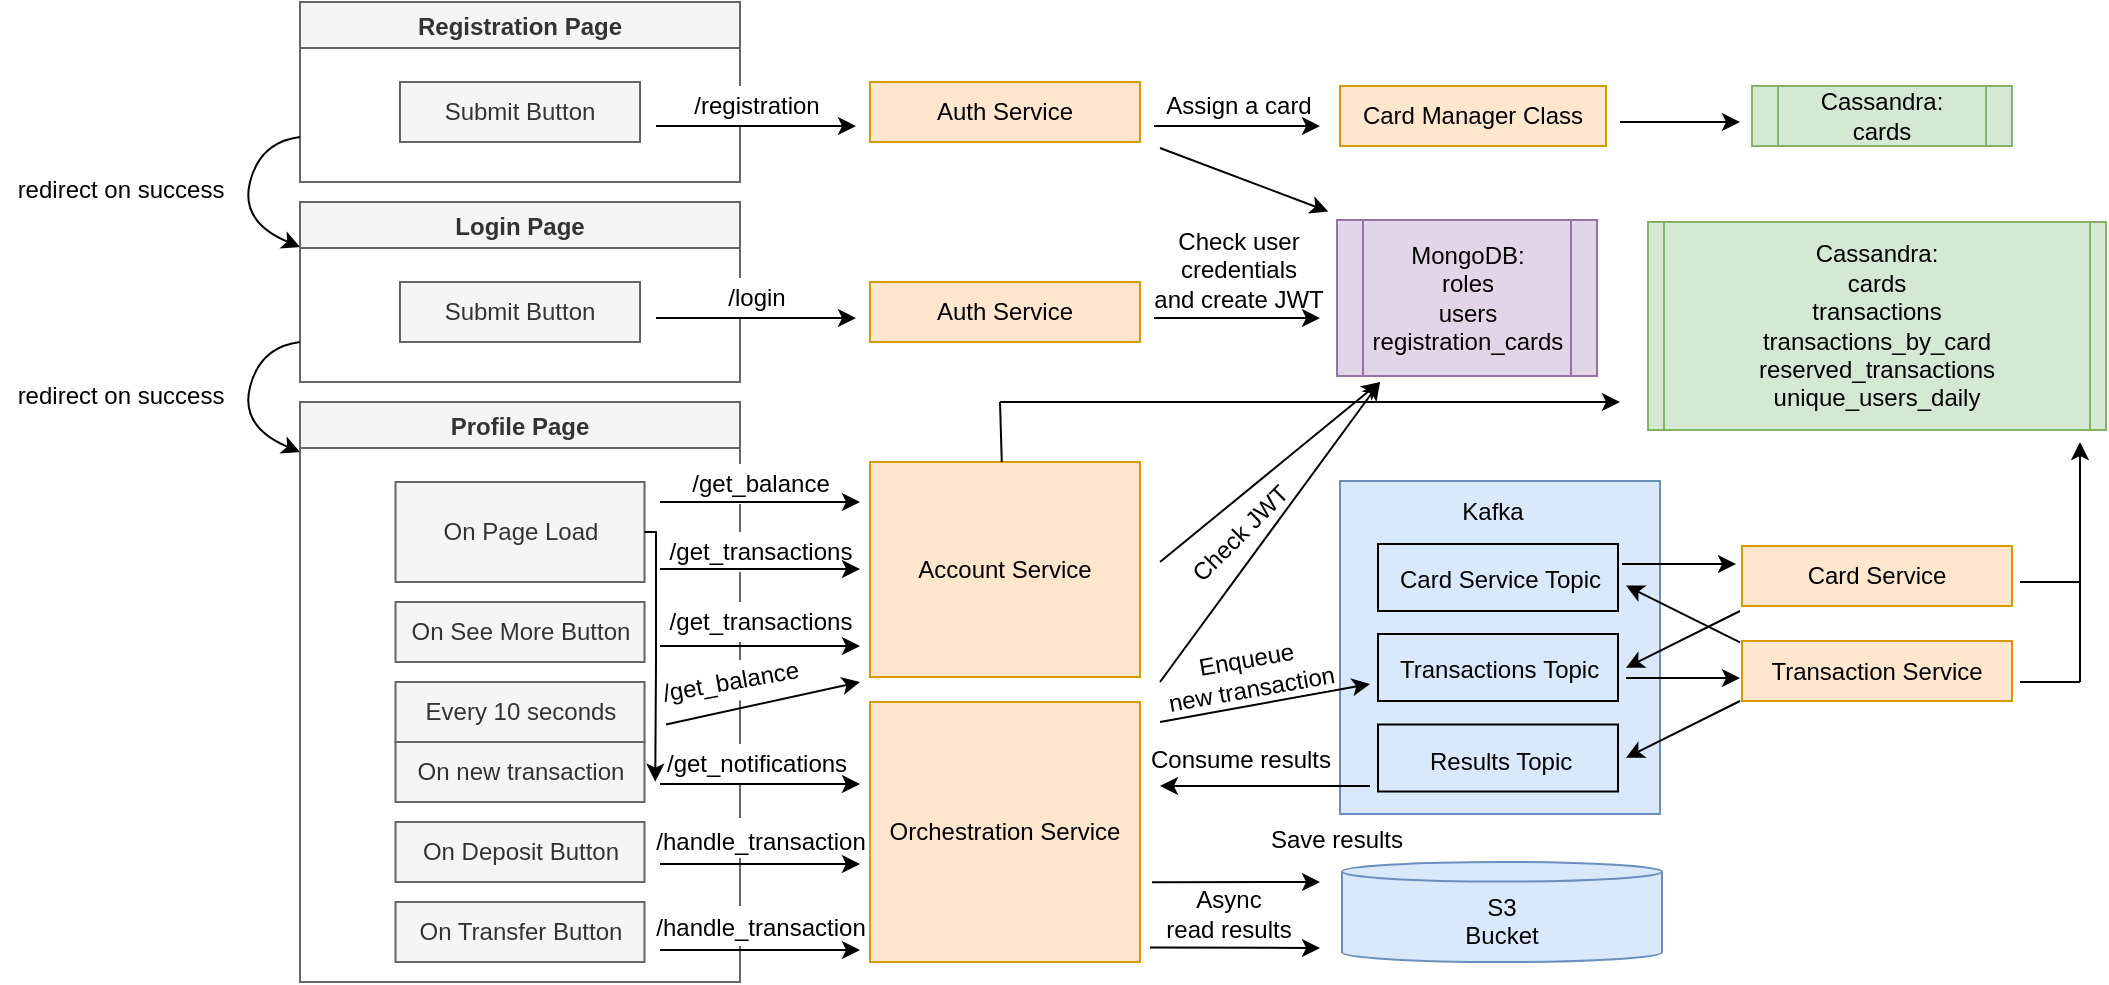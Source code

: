 <mxfile version="20.2.4" type="device"><diagram id="BfUR6Ue2s-Pt6RuJuwau" name="Page-1"><mxGraphModel dx="1125" dy="637" grid="1" gridSize="10" guides="1" tooltips="1" connect="1" arrows="1" fold="1" page="1" pageScale="1" pageWidth="827" pageHeight="1169" math="0" shadow="0"><root><mxCell id="0"/><mxCell id="1" parent="0"/><mxCell id="9QnEmQ-eFbMCWHLw3928-132" value="&lt;span style=&quot;background-color: rgb(255, 255, 255);&quot;&gt;Async &lt;br&gt;read results&lt;/span&gt;" style="text;html=1;align=center;verticalAlign=middle;resizable=0;points=[];autosize=1;fillColor=none;" parent="1" vertex="1"><mxGeometry x="604" y="801" width="80" height="30" as="geometry"/></mxCell><mxCell id="9QnEmQ-eFbMCWHLw3928-104" value="" style="rounded=0;whiteSpace=wrap;html=1;fillColor=#dae8fc;strokeColor=#6c8ebf;" parent="1" vertex="1"><mxGeometry x="700" y="599.5" width="160" height="166.5" as="geometry"/></mxCell><mxCell id="9QnEmQ-eFbMCWHLw3928-44" value="Profile Page" style="swimlane;fillColor=#f5f5f5;strokeColor=#666666;fontColor=#333333;" parent="1" vertex="1"><mxGeometry x="180" y="560" width="220" height="290" as="geometry"/></mxCell><mxCell id="9QnEmQ-eFbMCWHLw3928-46" value="On See More Button" style="rounded=0;whiteSpace=wrap;html=1;fillColor=#f5f5f5;fontColor=#333333;strokeColor=#666666;" parent="9QnEmQ-eFbMCWHLw3928-44" vertex="1"><mxGeometry x="47.75" y="100" width="124.5" height="30" as="geometry"/></mxCell><mxCell id="9QnEmQ-eFbMCWHLw3928-48" value="On Deposit Button" style="rounded=0;whiteSpace=wrap;html=1;fillColor=#f5f5f5;fontColor=#333333;strokeColor=#666666;" parent="9QnEmQ-eFbMCWHLw3928-44" vertex="1"><mxGeometry x="47.75" y="210" width="124.5" height="30" as="geometry"/></mxCell><mxCell id="9QnEmQ-eFbMCWHLw3928-49" value="On Transfer Button" style="rounded=0;whiteSpace=wrap;html=1;fillColor=#f5f5f5;fontColor=#333333;strokeColor=#666666;" parent="9QnEmQ-eFbMCWHLw3928-44" vertex="1"><mxGeometry x="47.75" y="250" width="124.5" height="30" as="geometry"/></mxCell><mxCell id="9QnEmQ-eFbMCWHLw3928-47" value="Every 10 seconds" style="rounded=0;whiteSpace=wrap;html=1;fillColor=#f5f5f5;fontColor=#333333;strokeColor=#666666;" parent="9QnEmQ-eFbMCWHLw3928-44" vertex="1"><mxGeometry x="47.75" y="140" width="124.5" height="30" as="geometry"/></mxCell><mxCell id="9QnEmQ-eFbMCWHLw3928-45" value="On Page Load" style="rounded=0;whiteSpace=wrap;html=1;fillColor=#f5f5f5;fontColor=#333333;strokeColor=#666666;" parent="9QnEmQ-eFbMCWHLw3928-44" vertex="1"><mxGeometry x="47.75" y="40" width="124.5" height="50" as="geometry"/></mxCell><mxCell id="9QnEmQ-eFbMCWHLw3928-80" value="On new transaction" style="rounded=0;whiteSpace=wrap;html=1;fillColor=#f5f5f5;fontColor=#333333;strokeColor=#666666;" parent="9QnEmQ-eFbMCWHLw3928-44" vertex="1"><mxGeometry x="47.75" y="170" width="124.5" height="30" as="geometry"/></mxCell><mxCell id="9QnEmQ-eFbMCWHLw3928-81" value="&amp;nbsp; &amp;nbsp; &amp;nbsp; &amp;nbsp; &amp;nbsp; &amp;nbsp; &amp;nbsp; &amp;nbsp; &amp;nbsp; &amp;nbsp; &amp;nbsp; &amp;nbsp; &amp;nbsp; &amp;nbsp;&amp;nbsp;" style="text;html=1;align=center;verticalAlign=middle;resizable=0;points=[];autosize=1;strokeColor=none;fillColor=default;" parent="1" vertex="1"><mxGeometry x="353" y="768" width="110" height="20" as="geometry"/></mxCell><mxCell id="9QnEmQ-eFbMCWHLw3928-28" value="&lt;span style=&quot;&quot;&gt;/&lt;/span&gt;&lt;span style=&quot;&quot;&gt;get_transactions&lt;/span&gt;" style="text;html=1;align=center;verticalAlign=middle;resizable=0;points=[];autosize=1;strokeColor=none;fillColor=default;" parent="1" vertex="1"><mxGeometry x="355" y="625" width="110" height="20" as="geometry"/></mxCell><mxCell id="9QnEmQ-eFbMCWHLw3928-25" value="&lt;span style=&quot;&quot;&gt;/get_balance&lt;/span&gt;" style="text;html=1;align=center;verticalAlign=middle;resizable=0;points=[];autosize=1;strokeColor=none;fillColor=default;" parent="1" vertex="1"><mxGeometry x="370" y="591" width="80" height="20" as="geometry"/></mxCell><mxCell id="9QnEmQ-eFbMCWHLw3928-6" value="Auth Service" style="rounded=0;whiteSpace=wrap;html=1;fillColor=#ffe6cc;strokeColor=#d79b00;" parent="1" vertex="1"><mxGeometry x="465" y="400" width="135" height="30" as="geometry"/></mxCell><mxCell id="9QnEmQ-eFbMCWHLw3928-21" value="redirect on success" style="text;html=1;align=center;verticalAlign=middle;resizable=0;points=[];autosize=1;strokeColor=none;fillColor=none;" parent="1" vertex="1"><mxGeometry x="30" y="444" width="120" height="20" as="geometry"/></mxCell><mxCell id="9QnEmQ-eFbMCWHLw3928-24" value="" style="endArrow=classic;html=1;rounded=0;startArrow=none;startFill=0;" parent="1" edge="1"><mxGeometry width="50" height="50" relative="1" as="geometry"><mxPoint x="360" y="610" as="sourcePoint"/><mxPoint x="460.0" y="610" as="targetPoint"/></mxGeometry></mxCell><mxCell id="9QnEmQ-eFbMCWHLw3928-27" value="" style="endArrow=classic;html=1;rounded=0;startArrow=none;startFill=0;" parent="1" edge="1"><mxGeometry width="50" height="50" relative="1" as="geometry"><mxPoint x="360" y="643.51" as="sourcePoint"/><mxPoint x="460.0" y="643.51" as="targetPoint"/></mxGeometry></mxCell><mxCell id="9QnEmQ-eFbMCWHLw3928-40" value="Registration Page" style="swimlane;backgroundColor=#dae8fc;fillColor=#f5f5f5;strokeColor=#666666;fontColor=#333333;" parent="1" vertex="1"><mxGeometry x="180" y="360" width="220" height="90" as="geometry"/></mxCell><mxCell id="9QnEmQ-eFbMCWHLw3928-41" value="Submit Button" style="rounded=0;whiteSpace=wrap;html=1;fillColor=#f5f5f5;strokeColor=#666666;fontColor=#333333;" parent="9QnEmQ-eFbMCWHLw3928-40" vertex="1"><mxGeometry x="50" y="40" width="120" height="30" as="geometry"/></mxCell><mxCell id="9QnEmQ-eFbMCWHLw3928-42" value="Login Page" style="swimlane;fillColor=#f5f5f5;strokeColor=#666666;fontColor=#333333;" parent="1" vertex="1"><mxGeometry x="180" y="460" width="220" height="90" as="geometry"/></mxCell><mxCell id="9QnEmQ-eFbMCWHLw3928-43" value="Submit Button" style="rounded=0;whiteSpace=wrap;html=1;fillColor=#f5f5f5;fontColor=#333333;strokeColor=#666666;" parent="9QnEmQ-eFbMCWHLw3928-42" vertex="1"><mxGeometry x="50" y="40" width="120" height="30" as="geometry"/></mxCell><mxCell id="9QnEmQ-eFbMCWHLw3928-12" value="&lt;span style=&quot;background-color: rgb(255, 255, 255);&quot;&gt;/registration&lt;/span&gt;" style="text;html=1;align=center;verticalAlign=middle;resizable=0;points=[];autosize=1;fillColor=#FFFFFF;" parent="1" vertex="1"><mxGeometry x="368" y="402" width="80" height="20" as="geometry"/></mxCell><mxCell id="9QnEmQ-eFbMCWHLw3928-11" value="" style="endArrow=classic;html=1;rounded=0;startArrow=none;startFill=0;" parent="1" edge="1"><mxGeometry width="50" height="50" relative="1" as="geometry"><mxPoint x="358" y="422" as="sourcePoint"/><mxPoint x="458" y="422" as="targetPoint"/></mxGeometry></mxCell><mxCell id="9QnEmQ-eFbMCWHLw3928-50" value="Auth Service" style="rounded=0;whiteSpace=wrap;html=1;fillColor=#ffe6cc;strokeColor=#d79b00;" parent="1" vertex="1"><mxGeometry x="465" y="500" width="135" height="30" as="geometry"/></mxCell><mxCell id="9QnEmQ-eFbMCWHLw3928-52" value="&lt;span style=&quot;background-color: rgb(255, 255, 255);&quot;&gt;/login&lt;/span&gt;" style="text;html=1;align=center;verticalAlign=middle;resizable=0;points=[];autosize=1;fillColor=#FFFFFF;" parent="1" vertex="1"><mxGeometry x="388" y="498" width="40" height="20" as="geometry"/></mxCell><mxCell id="9QnEmQ-eFbMCWHLw3928-53" value="" style="endArrow=classic;html=1;rounded=0;startArrow=none;startFill=0;" parent="1" edge="1"><mxGeometry width="50" height="50" relative="1" as="geometry"><mxPoint x="358" y="518" as="sourcePoint"/><mxPoint x="458" y="518" as="targetPoint"/></mxGeometry></mxCell><mxCell id="9QnEmQ-eFbMCWHLw3928-69" value="&lt;span style=&quot;&quot;&gt;/&lt;/span&gt;&lt;span style=&quot;&quot;&gt;get_transactions&lt;/span&gt;" style="text;html=1;align=center;verticalAlign=middle;resizable=0;points=[];autosize=1;strokeColor=none;fillColor=default;" parent="1" vertex="1"><mxGeometry x="355" y="660" width="110" height="20" as="geometry"/></mxCell><mxCell id="9QnEmQ-eFbMCWHLw3928-72" value="" style="endArrow=classic;html=1;rounded=0;startArrow=none;startFill=0;" parent="1" edge="1"><mxGeometry width="50" height="50" relative="1" as="geometry"><mxPoint x="360" y="682" as="sourcePoint"/><mxPoint x="460" y="682" as="targetPoint"/></mxGeometry></mxCell><mxCell id="9QnEmQ-eFbMCWHLw3928-74" value="&lt;span style=&quot;&quot;&gt;/&lt;/span&gt;&lt;span style=&quot;&quot;&gt;get_notifications&lt;/span&gt;" style="text;html=1;align=center;verticalAlign=middle;resizable=0;points=[];autosize=1;strokeColor=none;fillColor=default;" parent="1" vertex="1"><mxGeometry x="353" y="731" width="110" height="20" as="geometry"/></mxCell><mxCell id="9QnEmQ-eFbMCWHLw3928-77" value="" style="endArrow=classic;html=1;rounded=0;startArrow=none;startFill=0;" parent="1" edge="1"><mxGeometry width="50" height="50" relative="1" as="geometry"><mxPoint x="360" y="751" as="sourcePoint"/><mxPoint x="460" y="751" as="targetPoint"/></mxGeometry></mxCell><mxCell id="9QnEmQ-eFbMCWHLw3928-78" value="" style="endArrow=classic;html=1;rounded=0;startArrow=none;startFill=0;" parent="1" edge="1"><mxGeometry width="50" height="50" relative="1" as="geometry"><mxPoint x="360" y="791" as="sourcePoint"/><mxPoint x="460" y="791" as="targetPoint"/></mxGeometry></mxCell><mxCell id="9QnEmQ-eFbMCWHLw3928-79" value="" style="endArrow=classic;html=1;rounded=0;startArrow=none;startFill=0;" parent="1" edge="1"><mxGeometry width="50" height="50" relative="1" as="geometry"><mxPoint x="363" y="721.25" as="sourcePoint"/><mxPoint x="460" y="700" as="targetPoint"/></mxGeometry></mxCell><mxCell id="9QnEmQ-eFbMCWHLw3928-7" value="Orchestration Service" style="rounded=0;whiteSpace=wrap;html=1;fillColor=#ffe6cc;strokeColor=#d79b00;" parent="1" vertex="1"><mxGeometry x="465" y="710" width="135" height="130" as="geometry"/></mxCell><mxCell id="9QnEmQ-eFbMCWHLw3928-75" value="&lt;span style=&quot;&quot;&gt;/&lt;/span&gt;&lt;span style=&quot;&quot;&gt;handle_transaction&lt;/span&gt;" style="text;html=1;align=center;verticalAlign=middle;resizable=0;points=[];autosize=1;strokeColor=none;fillColor=none;" parent="1" vertex="1"><mxGeometry x="350" y="770" width="120" height="20" as="geometry"/></mxCell><mxCell id="9QnEmQ-eFbMCWHLw3928-82" value="&amp;nbsp; &amp;nbsp; &amp;nbsp; &amp;nbsp; &amp;nbsp; &amp;nbsp; &amp;nbsp; &amp;nbsp; &amp;nbsp; &amp;nbsp; &amp;nbsp; &amp;nbsp; &amp;nbsp; &amp;nbsp;&amp;nbsp;" style="text;html=1;align=center;verticalAlign=middle;resizable=0;points=[];autosize=1;strokeColor=none;fillColor=default;" parent="1" vertex="1"><mxGeometry x="353" y="812" width="110" height="20" as="geometry"/></mxCell><mxCell id="9QnEmQ-eFbMCWHLw3928-83" value="" style="endArrow=classic;html=1;rounded=0;startArrow=none;startFill=0;" parent="1" edge="1"><mxGeometry width="50" height="50" relative="1" as="geometry"><mxPoint x="360" y="834" as="sourcePoint"/><mxPoint x="460" y="834" as="targetPoint"/></mxGeometry></mxCell><mxCell id="9QnEmQ-eFbMCWHLw3928-84" value="&lt;span style=&quot;&quot;&gt;/&lt;/span&gt;&lt;span style=&quot;&quot;&gt;handle_transaction&lt;/span&gt;" style="text;html=1;align=center;verticalAlign=middle;resizable=0;points=[];autosize=1;strokeColor=none;fillColor=none;" parent="1" vertex="1"><mxGeometry x="350" y="813" width="120" height="20" as="geometry"/></mxCell><mxCell id="9QnEmQ-eFbMCWHLw3928-87" value="" style="curved=1;endArrow=classic;html=1;rounded=0;entryX=0;entryY=0.25;entryDx=0;entryDy=0;exitX=0;exitY=0.75;exitDx=0;exitDy=0;" parent="1" source="9QnEmQ-eFbMCWHLw3928-40" target="9QnEmQ-eFbMCWHLw3928-42" edge="1"><mxGeometry width="50" height="50" relative="1" as="geometry"><mxPoint x="160" y="460" as="sourcePoint"/><mxPoint x="290" y="520" as="targetPoint"/><Array as="points"><mxPoint x="160" y="430"/><mxPoint x="150" y="470"/></Array></mxGeometry></mxCell><mxCell id="9QnEmQ-eFbMCWHLw3928-90" value="redirect on success" style="text;html=1;align=center;verticalAlign=middle;resizable=0;points=[];autosize=1;strokeColor=none;fillColor=none;" parent="1" vertex="1"><mxGeometry x="30" y="546.5" width="120" height="20" as="geometry"/></mxCell><mxCell id="9QnEmQ-eFbMCWHLw3928-91" value="" style="curved=1;endArrow=classic;html=1;rounded=0;entryX=0;entryY=0.25;entryDx=0;entryDy=0;exitX=0;exitY=0.75;exitDx=0;exitDy=0;" parent="1" edge="1"><mxGeometry width="50" height="50" relative="1" as="geometry"><mxPoint x="180" y="530" as="sourcePoint"/><mxPoint x="180" y="585" as="targetPoint"/><Array as="points"><mxPoint x="160" y="532.5"/><mxPoint x="150" y="572.5"/></Array></mxGeometry></mxCell><mxCell id="9QnEmQ-eFbMCWHLw3928-96" value="Card Manager Class" style="rounded=0;whiteSpace=wrap;html=1;fillColor=#ffe6cc;strokeColor=#d79b00;" parent="1" vertex="1"><mxGeometry x="700" y="402" width="133" height="30" as="geometry"/></mxCell><mxCell id="9QnEmQ-eFbMCWHLw3928-101" value="" style="endArrow=classic;html=1;rounded=0;startArrow=none;startFill=0;" parent="1" edge="1"><mxGeometry width="50" height="50" relative="1" as="geometry"><mxPoint x="607" y="422.0" as="sourcePoint"/><mxPoint x="690" y="422" as="targetPoint"/></mxGeometry></mxCell><mxCell id="9QnEmQ-eFbMCWHLw3928-103" value="" style="endArrow=classic;html=1;rounded=0;startArrow=none;startFill=0;" parent="1" edge="1"><mxGeometry width="50" height="50" relative="1" as="geometry"><mxPoint x="610" y="720" as="sourcePoint"/><mxPoint x="715" y="700.99" as="targetPoint"/><Array as="points"/></mxGeometry></mxCell><mxCell id="9QnEmQ-eFbMCWHLw3928-109" value="" style="endArrow=classic;html=1;rounded=0;entryX=1;entryY=0.25;entryDx=0;entryDy=0;" parent="1" edge="1"><mxGeometry width="50" height="50" relative="1" as="geometry"><mxPoint x="900" y="664.5" as="sourcePoint"/><mxPoint x="843" y="692.875" as="targetPoint"/></mxGeometry></mxCell><mxCell id="9QnEmQ-eFbMCWHLw3928-111" value="Card Service" style="rounded=0;whiteSpace=wrap;html=1;fillColor=#ffe6cc;strokeColor=#d79b00;" parent="1" vertex="1"><mxGeometry x="901" y="632" width="135" height="30" as="geometry"/></mxCell><mxCell id="9QnEmQ-eFbMCWHLw3928-114" value="Kafka" style="text;html=1;align=center;verticalAlign=middle;resizable=0;points=[];autosize=1;fillColor=none;" parent="1" vertex="1"><mxGeometry x="751" y="605" width="50" height="20" as="geometry"/></mxCell><mxCell id="9QnEmQ-eFbMCWHLw3928-117" value="" style="rounded=0;whiteSpace=wrap;html=1;labelBackgroundColor=#FFFFFF;fillColor=none;" parent="1" vertex="1"><mxGeometry x="719" y="631" width="120" height="33.5" as="geometry"/></mxCell><mxCell id="9QnEmQ-eFbMCWHLw3928-118" value="" style="rounded=0;whiteSpace=wrap;html=1;labelBackgroundColor=#FFFFFF;fillColor=none;" parent="1" vertex="1"><mxGeometry x="719" y="676" width="120" height="33.5" as="geometry"/></mxCell><mxCell id="9QnEmQ-eFbMCWHLw3928-119" value="" style="endArrow=classic;html=1;rounded=0;startArrow=none;startFill=0;" parent="1" edge="1"><mxGeometry width="50" height="50" relative="1" as="geometry"><mxPoint x="841" y="641.0" as="sourcePoint"/><mxPoint x="898" y="641" as="targetPoint"/><Array as="points"/></mxGeometry></mxCell><mxCell id="9QnEmQ-eFbMCWHLw3928-120" value="Transaction Service" style="rounded=0;whiteSpace=wrap;html=1;fillColor=#ffe6cc;strokeColor=#d79b00;" parent="1" vertex="1"><mxGeometry x="901" y="679.5" width="135" height="30" as="geometry"/></mxCell><mxCell id="9QnEmQ-eFbMCWHLw3928-121" value="" style="rounded=0;whiteSpace=wrap;html=1;labelBackgroundColor=#FFFFFF;fillColor=none;" parent="1" vertex="1"><mxGeometry x="719" y="721.25" width="120" height="33.5" as="geometry"/></mxCell><mxCell id="9QnEmQ-eFbMCWHLw3928-122" value="" style="endArrow=classic;html=1;rounded=0;entryX=1;entryY=0.25;entryDx=0;entryDy=0;" parent="1" edge="1"><mxGeometry width="50" height="50" relative="1" as="geometry"><mxPoint x="900" y="709.5" as="sourcePoint"/><mxPoint x="843" y="737.875" as="targetPoint"/></mxGeometry></mxCell><mxCell id="9QnEmQ-eFbMCWHLw3928-123" value="" style="endArrow=classic;html=1;rounded=0;startArrow=none;startFill=0;" parent="1" edge="1"><mxGeometry width="50" height="50" relative="1" as="geometry"><mxPoint x="843" y="698.0" as="sourcePoint"/><mxPoint x="900" y="698" as="targetPoint"/><Array as="points"/></mxGeometry></mxCell><mxCell id="9QnEmQ-eFbMCWHLw3928-124" value="" style="endArrow=classic;html=1;rounded=0;entryX=1;entryY=0.25;entryDx=0;entryDy=0;" parent="1" edge="1"><mxGeometry width="50" height="50" relative="1" as="geometry"><mxPoint x="900" y="680.185" as="sourcePoint"/><mxPoint x="843" y="651.81" as="targetPoint"/></mxGeometry></mxCell><mxCell id="9QnEmQ-eFbMCWHLw3928-125" value="&lt;span style=&quot;background-color: rgb(255, 255, 255);&quot;&gt;Consume results&lt;/span&gt;" style="text;html=1;align=center;verticalAlign=middle;resizable=0;points=[];autosize=1;fillColor=none;" parent="1" vertex="1"><mxGeometry x="595" y="729" width="110" height="20" as="geometry"/></mxCell><mxCell id="9QnEmQ-eFbMCWHLw3928-126" value="" style="endArrow=classic;html=1;rounded=0;startArrow=none;startFill=0;" parent="1" edge="1"><mxGeometry width="50" height="50" relative="1" as="geometry"><mxPoint x="715" y="752.0" as="sourcePoint"/><mxPoint x="610" y="752" as="targetPoint"/><Array as="points"/></mxGeometry></mxCell><mxCell id="9QnEmQ-eFbMCWHLw3928-127" value="" style="shape=cylinder3;whiteSpace=wrap;html=1;boundedLbl=1;backgroundOutline=1;size=4.87;labelBackgroundColor=#FFFFFF;fillColor=#dae8fc;strokeColor=#6c8ebf;" parent="1" vertex="1"><mxGeometry x="701" y="790" width="160" height="50" as="geometry"/></mxCell><mxCell id="9QnEmQ-eFbMCWHLw3928-129" value="&lt;span style=&quot;background-color: rgb(255, 255, 255);&quot;&gt;Save results&lt;/span&gt;" style="text;html=1;align=center;verticalAlign=middle;resizable=0;points=[];autosize=1;fillColor=none;" parent="1" vertex="1"><mxGeometry x="658" y="769" width="80" height="20" as="geometry"/></mxCell><mxCell id="9QnEmQ-eFbMCWHLw3928-128" value="" style="endArrow=classic;html=1;rounded=0;exitX=0.025;exitY=-0.029;exitDx=0;exitDy=0;exitPerimeter=0;" parent="1" source="9QnEmQ-eFbMCWHLw3928-132" edge="1"><mxGeometry width="50" height="50" relative="1" as="geometry"><mxPoint x="610" y="800" as="sourcePoint"/><mxPoint x="690" y="800" as="targetPoint"/></mxGeometry></mxCell><mxCell id="9QnEmQ-eFbMCWHLw3928-131" value="" style="endArrow=classic;html=1;rounded=0;startArrow=none;startFill=0;" parent="1" edge="1"><mxGeometry width="50" height="50" relative="1" as="geometry"><mxPoint x="605" y="832.75" as="sourcePoint"/><mxPoint x="690" y="833" as="targetPoint"/><Array as="points"/></mxGeometry></mxCell><mxCell id="9QnEmQ-eFbMCWHLw3928-134" value="&lt;span style=&quot;color: rgb(0, 0, 0); font-family: Helvetica; font-size: 12px; font-style: normal; font-variant-ligatures: normal; font-variant-caps: normal; font-weight: 400; letter-spacing: normal; orphans: 2; text-align: center; text-indent: 0px; text-transform: none; widows: 2; word-spacing: 0px; -webkit-text-stroke-width: 0px; text-decoration-thickness: initial; text-decoration-style: initial; text-decoration-color: initial; float: none; display: inline !important;&quot;&gt;Card Service Topic&lt;/span&gt;" style="text;whiteSpace=wrap;html=1;" parent="1" vertex="1"><mxGeometry x="728" y="634.99" width="130" height="30" as="geometry"/></mxCell><mxCell id="9QnEmQ-eFbMCWHLw3928-135" value="&lt;span style=&quot;color: rgb(0, 0, 0); font-family: Helvetica; font-size: 12px; font-style: normal; font-variant-ligatures: normal; font-variant-caps: normal; font-weight: 400; letter-spacing: normal; orphans: 2; text-align: center; text-indent: 0px; text-transform: none; widows: 2; word-spacing: 0px; -webkit-text-stroke-width: 0px; text-decoration-thickness: initial; text-decoration-style: initial; text-decoration-color: initial; float: none; display: inline !important;&quot;&gt;Transactions&amp;nbsp;Topic&lt;/span&gt;" style="text;whiteSpace=wrap;html=1;" parent="1" vertex="1"><mxGeometry x="728" y="679.5" width="130" height="30" as="geometry"/></mxCell><mxCell id="9QnEmQ-eFbMCWHLw3928-136" value="&lt;span style=&quot;color: rgb(0, 0, 0); font-family: Helvetica; font-size: 12px; font-style: normal; font-variant-ligatures: normal; font-variant-caps: normal; font-weight: 400; letter-spacing: normal; orphans: 2; text-align: center; text-indent: 0px; text-transform: none; widows: 2; word-spacing: 0px; -webkit-text-stroke-width: 0px; text-decoration-thickness: initial; text-decoration-style: initial; text-decoration-color: initial; float: none; display: inline !important;&quot;&gt;Results Topic&lt;/span&gt;" style="text;whiteSpace=wrap;html=1;" parent="1" vertex="1"><mxGeometry x="743" y="726" width="100" height="30" as="geometry"/></mxCell><mxCell id="9QnEmQ-eFbMCWHLw3928-137" value="&lt;span style=&quot;color: rgb(0, 0, 0); font-family: Helvetica; font-size: 12px; font-style: normal; font-variant-ligatures: normal; font-variant-caps: normal; font-weight: 400; letter-spacing: normal; orphans: 2; text-indent: 0px; text-transform: none; widows: 2; word-spacing: 0px; -webkit-text-stroke-width: 0px; text-decoration-thickness: initial; text-decoration-style: initial; text-decoration-color: initial; float: none; display: inline !important;&quot;&gt;S3&lt;/span&gt;&lt;br style=&quot;color: rgb(0, 0, 0); font-family: Helvetica; font-size: 12px; font-style: normal; font-variant-ligatures: normal; font-variant-caps: normal; font-weight: 400; letter-spacing: normal; orphans: 2; text-indent: 0px; text-transform: none; widows: 2; word-spacing: 0px; -webkit-text-stroke-width: 0px; text-decoration-thickness: initial; text-decoration-style: initial; text-decoration-color: initial;&quot;&gt;&lt;span style=&quot;color: rgb(0, 0, 0); font-family: Helvetica; font-size: 12px; font-style: normal; font-variant-ligatures: normal; font-variant-caps: normal; font-weight: 400; letter-spacing: normal; orphans: 2; text-indent: 0px; text-transform: none; widows: 2; word-spacing: 0px; -webkit-text-stroke-width: 0px; text-decoration-thickness: initial; text-decoration-style: initial; text-decoration-color: initial; float: none; display: inline !important;&quot;&gt;Bucket&lt;/span&gt;" style="text;whiteSpace=wrap;html=1;align=center;" parent="1" vertex="1"><mxGeometry x="751" y="799" width="60" height="40" as="geometry"/></mxCell><mxCell id="9QnEmQ-eFbMCWHLw3928-140" value="" style="endArrow=classic;html=1;rounded=0;startArrow=none;startFill=0;" parent="1" edge="1"><mxGeometry width="50" height="50" relative="1" as="geometry"><mxPoint x="607" y="518.0" as="sourcePoint"/><mxPoint x="690" y="518" as="targetPoint"/></mxGeometry></mxCell><mxCell id="9QnEmQ-eFbMCWHLw3928-142" value="Cassandra: &lt;br&gt;cards" style="shape=process;whiteSpace=wrap;html=1;backgroundOutline=1;labelBackgroundColor=none;fillColor=#d5e8d4;strokeColor=#82b366;" parent="1" vertex="1"><mxGeometry x="906" y="402" width="130" height="30" as="geometry"/></mxCell><mxCell id="9QnEmQ-eFbMCWHLw3928-143" value="" style="endArrow=classic;html=1;rounded=0;startArrow=none;startFill=0;" parent="1" edge="1"><mxGeometry width="50" height="50" relative="1" as="geometry"><mxPoint x="840" y="420" as="sourcePoint"/><mxPoint x="900" y="420" as="targetPoint"/></mxGeometry></mxCell><mxCell id="9QnEmQ-eFbMCWHLw3928-144" value="Cassandra: &lt;br&gt;cards&lt;br&gt;transactions&lt;br&gt;transactions_by_card&lt;br&gt;&lt;div&gt;reserved_transactions&lt;/div&gt;&lt;div&gt;unique_users_daily&lt;br&gt;&lt;/div&gt;" style="shape=process;whiteSpace=wrap;html=1;backgroundOutline=1;labelBackgroundColor=none;fillColor=#d5e8d4;strokeColor=#82b366;size=0.035;" parent="1" vertex="1"><mxGeometry x="854" y="470" width="229" height="104" as="geometry"/></mxCell><mxCell id="9QnEmQ-eFbMCWHLw3928-145" value="" style="endArrow=classic;html=1;rounded=0;startArrow=none;startFill=0;" parent="1" edge="1"><mxGeometry width="50" height="50" relative="1" as="geometry"><mxPoint x="1070" y="700" as="sourcePoint"/><mxPoint x="1070" y="580" as="targetPoint"/></mxGeometry></mxCell><mxCell id="9QnEmQ-eFbMCWHLw3928-146" value="" style="endArrow=none;html=1;rounded=0;" parent="1" edge="1"><mxGeometry width="50" height="50" relative="1" as="geometry"><mxPoint x="1040" y="650" as="sourcePoint"/><mxPoint x="1070" y="650" as="targetPoint"/></mxGeometry></mxCell><mxCell id="9QnEmQ-eFbMCWHLw3928-147" value="" style="endArrow=none;html=1;rounded=0;" parent="1" edge="1"><mxGeometry width="50" height="50" relative="1" as="geometry"><mxPoint x="1040" y="699.99" as="sourcePoint"/><mxPoint x="1070" y="699.99" as="targetPoint"/></mxGeometry></mxCell><mxCell id="9QnEmQ-eFbMCWHLw3928-148" value="" style="endArrow=classic;html=1;rounded=0;" parent="1" edge="1"><mxGeometry width="50" height="50" relative="1" as="geometry"><mxPoint x="530" y="560" as="sourcePoint"/><mxPoint x="840" y="560" as="targetPoint"/></mxGeometry></mxCell><mxCell id="9QnEmQ-eFbMCWHLw3928-150" value="&lt;div&gt;MongoDB: &lt;br&gt;&lt;/div&gt;&lt;div&gt;&lt;div&gt;roles&lt;/div&gt;&lt;div&gt;users&lt;br&gt;&lt;/div&gt;&lt;/div&gt;&lt;div&gt;registration_cards&lt;/div&gt;" style="shape=process;whiteSpace=wrap;html=1;backgroundOutline=1;labelBackgroundColor=none;fillColor=#e1d5e7;strokeColor=#9673a6;" parent="1" vertex="1"><mxGeometry x="698.5" y="469" width="130" height="78" as="geometry"/></mxCell><mxCell id="9QnEmQ-eFbMCWHLw3928-151" value="" style="endArrow=classic;html=1;rounded=0;startArrow=none;startFill=0;entryX=0.915;entryY=0.012;entryDx=0;entryDy=0;entryPerimeter=0;" parent="1" edge="1" target="Qm3K-ZJcf1-wTIaD3uIC-2"><mxGeometry width="50" height="50" relative="1" as="geometry"><mxPoint x="610" y="433" as="sourcePoint"/><mxPoint x="690" y="490" as="targetPoint"/></mxGeometry></mxCell><mxCell id="Qm3K-ZJcf1-wTIaD3uIC-1" value="Assign a card" style="text;html=1;align=center;verticalAlign=middle;resizable=0;points=[];autosize=1;fillColor=none;" vertex="1" parent="1"><mxGeometry x="598.5" y="397" width="100" height="30" as="geometry"/></mxCell><mxCell id="Qm3K-ZJcf1-wTIaD3uIC-2" value="&lt;div&gt;Check user &lt;br&gt;&lt;/div&gt;&lt;div&gt;credentials &lt;br&gt;&lt;/div&gt;&lt;div&gt;and create JWT&lt;/div&gt;" style="text;html=1;align=center;verticalAlign=middle;resizable=0;points=[];autosize=1;fillColor=none;" vertex="1" parent="1"><mxGeometry x="593.5" y="464" width="110" height="60" as="geometry"/></mxCell><mxCell id="Qm3K-ZJcf1-wTIaD3uIC-3" value="Account Service" style="rounded=0;whiteSpace=wrap;html=1;fillColor=#ffe6cc;strokeColor=#d79b00;" vertex="1" parent="1"><mxGeometry x="465" y="590" width="135" height="107.5" as="geometry"/></mxCell><mxCell id="Qm3K-ZJcf1-wTIaD3uIC-4" value="&lt;span style=&quot;&quot;&gt;/get_balance&lt;/span&gt;" style="text;html=1;align=center;verticalAlign=middle;resizable=0;points=[];autosize=1;strokeColor=none;fillColor=default;rotation=-10;" vertex="1" parent="1"><mxGeometry x="355" y="690" width="80" height="20" as="geometry"/></mxCell><mxCell id="Qm3K-ZJcf1-wTIaD3uIC-6" style="edgeStyle=orthogonalEdgeStyle;rounded=0;orthogonalLoop=1;jettySize=auto;html=1;entryX=0.042;entryY=0.943;entryDx=0;entryDy=0;entryPerimeter=0;" edge="1" parent="1" source="9QnEmQ-eFbMCWHLw3928-45" target="9QnEmQ-eFbMCWHLw3928-74"><mxGeometry relative="1" as="geometry"><Array as="points"><mxPoint x="358" y="625"/><mxPoint x="358" y="690"/></Array></mxGeometry></mxCell><mxCell id="Qm3K-ZJcf1-wTIaD3uIC-7" value="&lt;span style=&quot;background-color: rgb(255, 255, 255);&quot;&gt;Enqueue &lt;br&gt;new transaction&lt;/span&gt;" style="text;html=1;align=center;verticalAlign=middle;resizable=0;points=[];autosize=1;strokeColor=none;fillColor=none;rotation=-10;glass=0;" vertex="1" parent="1"><mxGeometry x="598.5" y="676" width="110" height="40" as="geometry"/></mxCell><mxCell id="Qm3K-ZJcf1-wTIaD3uIC-8" value="" style="endArrow=none;html=1;rounded=0;" edge="1" parent="1" source="Qm3K-ZJcf1-wTIaD3uIC-3"><mxGeometry width="50" height="50" relative="1" as="geometry"><mxPoint x="650" y="660" as="sourcePoint"/><mxPoint x="530" y="560" as="targetPoint"/></mxGeometry></mxCell><mxCell id="Qm3K-ZJcf1-wTIaD3uIC-9" value="" style="endArrow=classic;html=1;rounded=0;" edge="1" parent="1"><mxGeometry width="50" height="50" relative="1" as="geometry"><mxPoint x="610" y="640" as="sourcePoint"/><mxPoint x="720" y="550" as="targetPoint"/></mxGeometry></mxCell><mxCell id="Qm3K-ZJcf1-wTIaD3uIC-11" value="" style="endArrow=classic;html=1;rounded=0;" edge="1" parent="1"><mxGeometry width="50" height="50" relative="1" as="geometry"><mxPoint x="610" y="700" as="sourcePoint"/><mxPoint x="720" y="550" as="targetPoint"/></mxGeometry></mxCell><mxCell id="Qm3K-ZJcf1-wTIaD3uIC-12" value="Check JWT" style="text;html=1;align=center;verticalAlign=middle;resizable=0;points=[];autosize=1;strokeColor=none;fillColor=none;rotation=-45;glass=0;" vertex="1" parent="1"><mxGeometry x="605" y="611" width="90" height="30" as="geometry"/></mxCell></root></mxGraphModel></diagram></mxfile>